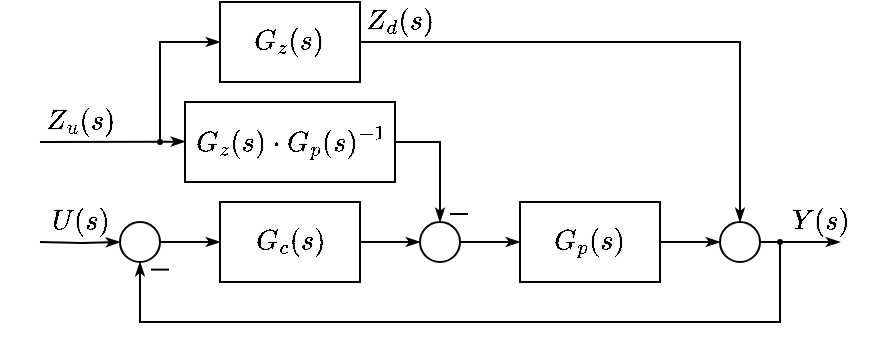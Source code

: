 <mxfile version="13.7.3" type="device"><diagram id="Kj5UXXHVGEAq1SsO3tw9" name="Seite-1"><mxGraphModel dx="569" dy="329" grid="1" gridSize="10" guides="1" tooltips="1" connect="1" arrows="1" fold="1" page="1" pageScale="1" pageWidth="827" pageHeight="1169" math="1" shadow="0"><root><mxCell id="0"/><mxCell id="1" parent="0"/><mxCell id="43Vck0o9zemC_4Ofi2Ra-1" value="$$G_c(s)$$" style="rounded=0;whiteSpace=wrap;html=1;" parent="1" vertex="1"><mxGeometry x="170" y="160" width="70" height="40" as="geometry"/></mxCell><mxCell id="43Vck0o9zemC_4Ofi2Ra-8" style="edgeStyle=orthogonalEdgeStyle;rounded=0;orthogonalLoop=1;jettySize=auto;html=1;entryX=0;entryY=0.5;entryDx=0;entryDy=0;startSize=4;endArrow=classicThin;endFill=1;endSize=4;" parent="1" source="43Vck0o9zemC_4Ofi2Ra-2" target="43Vck0o9zemC_4Ofi2Ra-4" edge="1"><mxGeometry relative="1" as="geometry"/></mxCell><mxCell id="43Vck0o9zemC_4Ofi2Ra-2" value="$$G_p(s)$$" style="rounded=0;whiteSpace=wrap;html=1;" parent="1" vertex="1"><mxGeometry x="320" y="160" width="70" height="40" as="geometry"/></mxCell><mxCell id="43Vck0o9zemC_4Ofi2Ra-7" style="edgeStyle=orthogonalEdgeStyle;rounded=0;orthogonalLoop=1;jettySize=auto;html=1;entryX=0;entryY=0.5;entryDx=0;entryDy=0;startSize=4;endArrow=classicThin;endFill=1;endSize=4;" parent="1" source="ixz1wgpdv28LkG2SJu56-2" target="43Vck0o9zemC_4Ofi2Ra-2" edge="1"><mxGeometry relative="1" as="geometry"><mxPoint x="290" y="180" as="sourcePoint"/></mxGeometry></mxCell><mxCell id="43Vck0o9zemC_4Ofi2Ra-9" style="edgeStyle=orthogonalEdgeStyle;rounded=0;orthogonalLoop=1;jettySize=auto;html=1;startSize=4;endArrow=classicThin;endFill=1;endSize=4;" parent="1" source="43Vck0o9zemC_4Ofi2Ra-4" edge="1"><mxGeometry relative="1" as="geometry"><mxPoint x="480" y="180" as="targetPoint"/></mxGeometry></mxCell><mxCell id="43Vck0o9zemC_4Ofi2Ra-20" style="edgeStyle=orthogonalEdgeStyle;rounded=0;orthogonalLoop=1;jettySize=auto;html=1;startSize=4;endArrow=classicThin;endFill=1;endSize=4;exitX=1;exitY=0.5;exitDx=0;exitDy=0;" parent="1" source="N1mFhi59SCLUNLg1YU2u-1" target="43Vck0o9zemC_4Ofi2Ra-4" edge="1"><mxGeometry relative="1" as="geometry"><mxPoint x="430" y="140" as="sourcePoint"/></mxGeometry></mxCell><mxCell id="43Vck0o9zemC_4Ofi2Ra-4" value="" style="ellipse;whiteSpace=wrap;html=1;" parent="1" vertex="1"><mxGeometry x="420" y="170" width="20" height="20" as="geometry"/></mxCell><mxCell id="43Vck0o9zemC_4Ofi2Ra-10" style="edgeStyle=orthogonalEdgeStyle;rounded=0;orthogonalLoop=1;jettySize=auto;html=1;entryX=0;entryY=0.5;entryDx=0;entryDy=0;startSize=4;endArrow=classicThin;endFill=1;endSize=4;" parent="1" source="43Vck0o9zemC_4Ofi2Ra-5" target="43Vck0o9zemC_4Ofi2Ra-1" edge="1"><mxGeometry relative="1" as="geometry"/></mxCell><mxCell id="43Vck0o9zemC_4Ofi2Ra-13" style="edgeStyle=orthogonalEdgeStyle;rounded=0;orthogonalLoop=1;jettySize=auto;html=1;startSize=4;endArrow=classicThin;endFill=1;endSize=4;" parent="1" target="43Vck0o9zemC_4Ofi2Ra-5" edge="1"><mxGeometry relative="1" as="geometry"><mxPoint x="450" y="180" as="sourcePoint"/><Array as="points"><mxPoint x="450" y="180"/><mxPoint x="450" y="220"/><mxPoint x="130" y="220"/></Array></mxGeometry></mxCell><mxCell id="43Vck0o9zemC_4Ofi2Ra-14" style="edgeStyle=orthogonalEdgeStyle;rounded=0;orthogonalLoop=1;jettySize=auto;html=1;startSize=4;endArrow=classicThin;endFill=1;endSize=4;" parent="1" target="43Vck0o9zemC_4Ofi2Ra-5" edge="1"><mxGeometry relative="1" as="geometry"><mxPoint x="80" y="180" as="sourcePoint"/></mxGeometry></mxCell><mxCell id="43Vck0o9zemC_4Ofi2Ra-5" value="" style="ellipse;whiteSpace=wrap;html=1;" parent="1" vertex="1"><mxGeometry x="120" y="170" width="20" height="20" as="geometry"/></mxCell><mxCell id="43Vck0o9zemC_4Ofi2Ra-15" value="$$Z_d(s)$$" style="text;html=1;align=center;verticalAlign=middle;resizable=0;points=[];autosize=1;" parent="1" vertex="1"><mxGeometry x="220" y="60" width="80" height="20" as="geometry"/></mxCell><mxCell id="43Vck0o9zemC_4Ofi2Ra-17" value="$$Y(s)$$" style="text;html=1;align=center;verticalAlign=middle;resizable=0;points=[];autosize=1;" parent="1" vertex="1"><mxGeometry x="440" y="160" width="60" height="20" as="geometry"/></mxCell><mxCell id="43Vck0o9zemC_4Ofi2Ra-18" value="$$U(s)$$" style="text;html=1;align=center;verticalAlign=middle;resizable=0;points=[];autosize=1;" parent="1" vertex="1"><mxGeometry x="70" y="160" width="60" height="20" as="geometry"/></mxCell><mxCell id="43Vck0o9zemC_4Ofi2Ra-19" value="" style="ellipse;whiteSpace=wrap;html=1;fillColor=#000000;" parent="1" vertex="1"><mxGeometry x="449" y="179" width="2" height="2" as="geometry"/></mxCell><mxCell id="N1mFhi59SCLUNLg1YU2u-2" style="edgeStyle=orthogonalEdgeStyle;rounded=0;orthogonalLoop=1;jettySize=auto;html=1;startSize=4;endArrow=classicThin;endFill=1;endSize=4;" parent="1" target="N1mFhi59SCLUNLg1YU2u-1" edge="1"><mxGeometry relative="1" as="geometry"><mxPoint x="140" y="130" as="sourcePoint"/><Array as="points"><mxPoint x="140" y="130"/><mxPoint x="140" y="80"/></Array></mxGeometry></mxCell><mxCell id="N1mFhi59SCLUNLg1YU2u-1" value="$$G_z(s)$$" style="rounded=0;whiteSpace=wrap;html=1;" parent="1" vertex="1"><mxGeometry x="170" y="60" width="70" height="40" as="geometry"/></mxCell><mxCell id="N1mFhi59SCLUNLg1YU2u-3" value="$$Z_u(s)$$" style="text;html=1;align=center;verticalAlign=middle;resizable=0;points=[];autosize=1;" parent="1" vertex="1"><mxGeometry x="60" y="110" width="80" height="20" as="geometry"/></mxCell><mxCell id="ixz1wgpdv28LkG2SJu56-4" style="edgeStyle=orthogonalEdgeStyle;rounded=0;orthogonalLoop=1;jettySize=auto;html=1;entryX=0.5;entryY=0;entryDx=0;entryDy=0;endSize=4;startSize=4;endArrow=classicThin;endFill=1;" edge="1" parent="1" source="ixz1wgpdv28LkG2SJu56-1" target="ixz1wgpdv28LkG2SJu56-2"><mxGeometry relative="1" as="geometry"/></mxCell><mxCell id="ixz1wgpdv28LkG2SJu56-1" value="$$G_z(s)\cdot G_p(s)^{-1}$$" style="rounded=0;whiteSpace=wrap;html=1;" vertex="1" parent="1"><mxGeometry x="152.5" y="110" width="105" height="40" as="geometry"/></mxCell><mxCell id="ixz1wgpdv28LkG2SJu56-2" value="" style="ellipse;whiteSpace=wrap;html=1;" vertex="1" parent="1"><mxGeometry x="270" y="170" width="20" height="20" as="geometry"/></mxCell><mxCell id="ixz1wgpdv28LkG2SJu56-3" style="edgeStyle=orthogonalEdgeStyle;rounded=0;orthogonalLoop=1;jettySize=auto;html=1;entryX=0;entryY=0.5;entryDx=0;entryDy=0;startSize=4;endArrow=classicThin;endFill=1;endSize=4;" edge="1" parent="1" source="43Vck0o9zemC_4Ofi2Ra-1" target="ixz1wgpdv28LkG2SJu56-2"><mxGeometry relative="1" as="geometry"><mxPoint x="240" y="180" as="sourcePoint"/><mxPoint x="320.0" y="180" as="targetPoint"/></mxGeometry></mxCell><mxCell id="ixz1wgpdv28LkG2SJu56-6" style="edgeStyle=orthogonalEdgeStyle;rounded=0;orthogonalLoop=1;jettySize=auto;html=1;startSize=4;endArrow=classicThin;endFill=1;endSize=4;" edge="1" parent="1"><mxGeometry relative="1" as="geometry"><mxPoint x="80" y="130" as="sourcePoint"/><mxPoint x="152.5" y="129.76" as="targetPoint"/><Array as="points"><mxPoint x="153" y="130"/></Array></mxGeometry></mxCell><mxCell id="ixz1wgpdv28LkG2SJu56-7" value="" style="ellipse;whiteSpace=wrap;html=1;fillColor=#000000;" vertex="1" parent="1"><mxGeometry x="139" y="129" width="2" height="2" as="geometry"/></mxCell><mxCell id="ixz1wgpdv28LkG2SJu56-8" value="" style="endArrow=none;html=1;" edge="1" parent="1"><mxGeometry width="50" height="50" relative="1" as="geometry"><mxPoint x="135.5" y="193.81" as="sourcePoint"/><mxPoint x="144.5" y="193.81" as="targetPoint"/></mxGeometry></mxCell><mxCell id="ixz1wgpdv28LkG2SJu56-9" value="" style="endArrow=none;html=1;" edge="1" parent="1"><mxGeometry width="50" height="50" relative="1" as="geometry"><mxPoint x="285.0" y="166" as="sourcePoint"/><mxPoint x="294" y="166" as="targetPoint"/></mxGeometry></mxCell></root></mxGraphModel></diagram></mxfile>